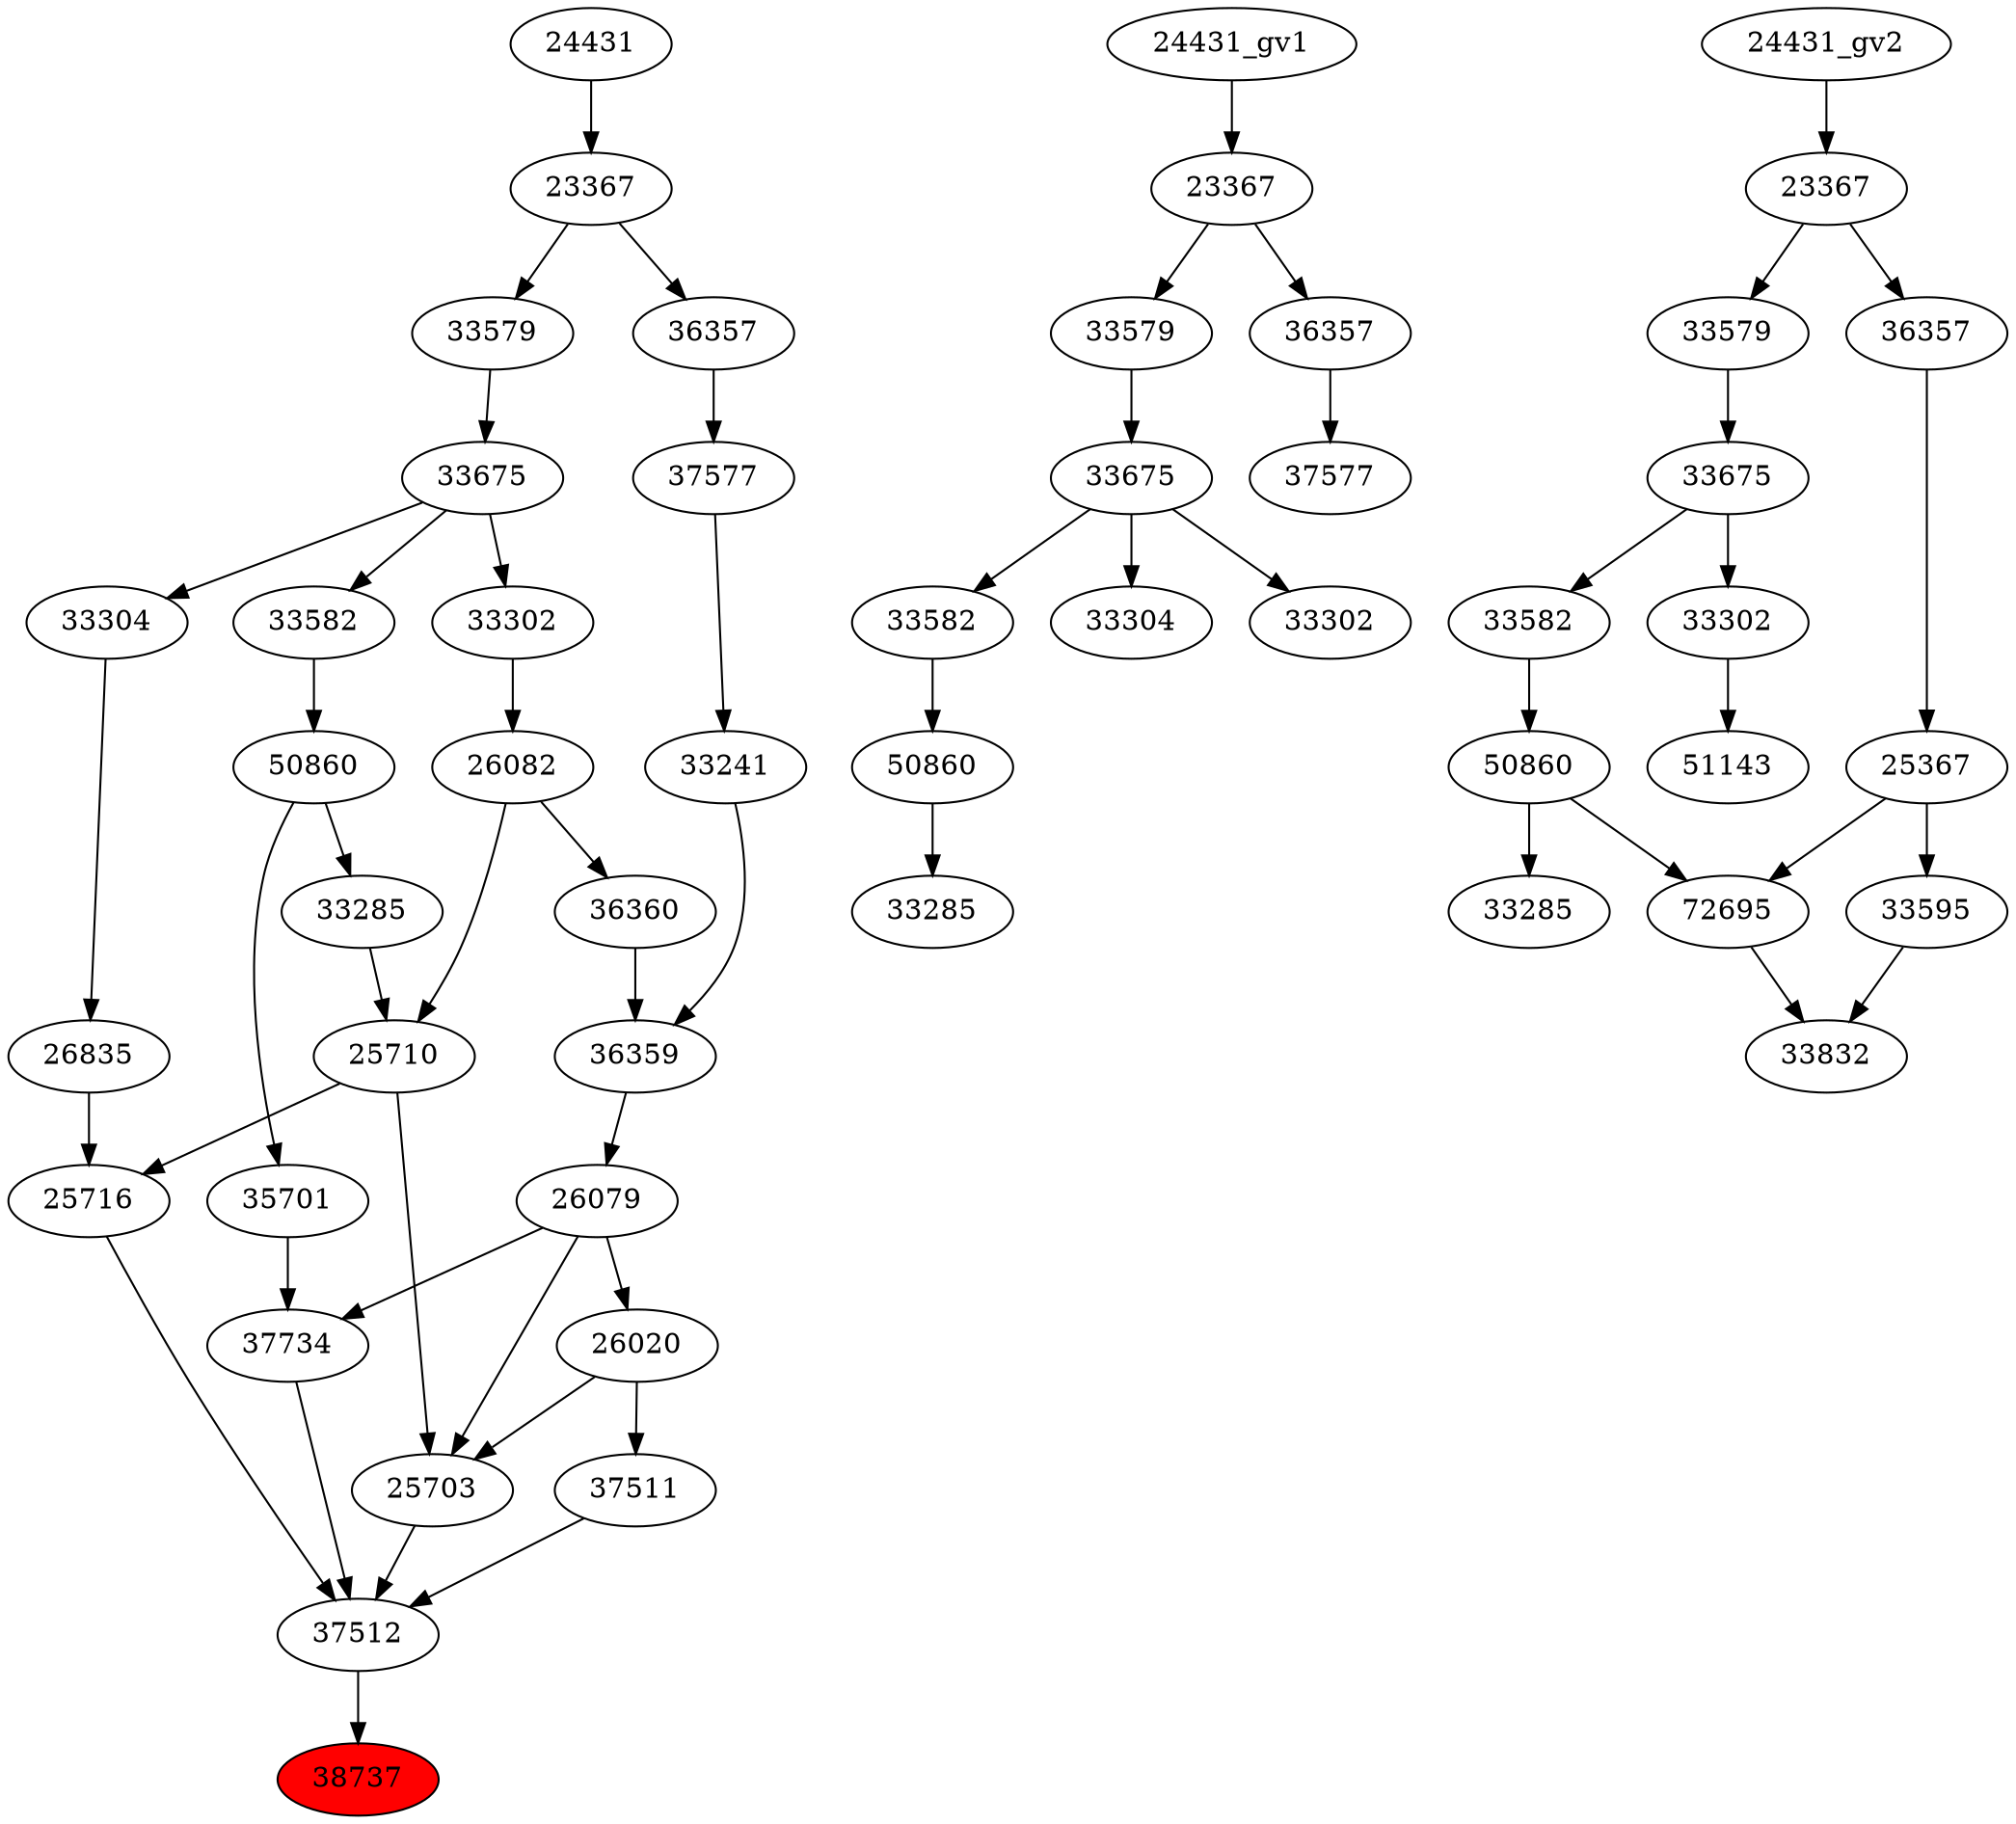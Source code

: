 strict digraph root {
	node [label="\N"];
	{
		node [fillcolor="",
			label="\N",
			style=""
		];
		38737		 [fillcolor=red,
			label=38737,
			style=filled];
		37512		 [label=37512];
		37512 -> 38737;
		25703		 [label=25703];
		25703 -> 37512;
		37511		 [label=37511];
		37511 -> 37512;
		37734		 [label=37734];
		37734 -> 37512;
		25716		 [label=25716];
		25716 -> 37512;
		26020		 [label=26020];
		26020 -> 25703;
		26020 -> 37511;
		26079		 [label=26079];
		26079 -> 25703;
		26079 -> 37734;
		26079 -> 26020;
		25710		 [label=25710];
		25710 -> 25703;
		25710 -> 25716;
		35701		 [label=35701];
		35701 -> 37734;
		26835		 [label=26835];
		26835 -> 25716;
		36359		 [label=36359];
		36359 -> 26079;
		26082		 [label=26082];
		26082 -> 25710;
		36360		 [label=36360];
		26082 -> 36360;
		33285		 [label=33285];
		33285 -> 25710;
		50860		 [label=50860];
		50860 -> 35701;
		50860 -> 33285;
		33304		 [label=33304];
		33304 -> 26835;
		33241		 [label=33241];
		33241 -> 36359;
		36360 -> 36359;
		33302		 [label=33302];
		33302 -> 26082;
		33582		 [label=33582];
		33582 -> 50860;
		33675		 [label=33675];
		33675 -> 33304;
		33675 -> 33302;
		33675 -> 33582;
		37577		 [label=37577];
		37577 -> 33241;
		33579		 [label=33579];
		33579 -> 33675;
		36357		 [label=36357];
		36357 -> 37577;
		23367		 [label=23367];
		23367 -> 33579;
		23367 -> 36357;
		24431		 [label=24431];
		24431 -> 23367;
	}
	{
		node [label="\N"];
		"33285_gv1"		 [label=33285];
		"50860_gv1"		 [label=50860];
		"50860_gv1" -> "33285_gv1";
		"33582_gv1"		 [label=33582];
		"33582_gv1" -> "50860_gv1";
		"33304_gv1"		 [label=33304];
		"33675_gv1"		 [label=33675];
		"33675_gv1" -> "33582_gv1";
		"33675_gv1" -> "33304_gv1";
		"33302_gv1"		 [label=33302];
		"33675_gv1" -> "33302_gv1";
		"33579_gv1"		 [label=33579];
		"33579_gv1" -> "33675_gv1";
		"37577_gv1"		 [label=37577];
		"36357_gv1"		 [label=36357];
		"36357_gv1" -> "37577_gv1";
		"23367_gv1"		 [label=23367];
		"23367_gv1" -> "33579_gv1";
		"23367_gv1" -> "36357_gv1";
		"24431_gv1" -> "23367_gv1";
	}
	{
		node [label="\N"];
		"50860_gv2"		 [label=50860];
		"33285_gv2"		 [label=33285];
		"50860_gv2" -> "33285_gv2";
		72695		 [label=72695];
		"50860_gv2" -> 72695;
		"33582_gv2"		 [label=33582];
		"33582_gv2" -> "50860_gv2";
		"33675_gv2"		 [label=33675];
		"33675_gv2" -> "33582_gv2";
		"33302_gv2"		 [label=33302];
		"33675_gv2" -> "33302_gv2";
		"33579_gv2"		 [label=33579];
		"33579_gv2" -> "33675_gv2";
		33832		 [label=33832];
		72695 -> 33832;
		33595		 [label=33595];
		33595 -> 33832;
		51143		 [label=51143];
		"33302_gv2" -> 51143;
		"23367_gv2"		 [label=23367];
		"23367_gv2" -> "33579_gv2";
		"36357_gv2"		 [label=36357];
		"23367_gv2" -> "36357_gv2";
		25367		 [label=25367];
		25367 -> 72695;
		25367 -> 33595;
		"24431_gv2" -> "23367_gv2";
		"36357_gv2" -> 25367;
	}
}
